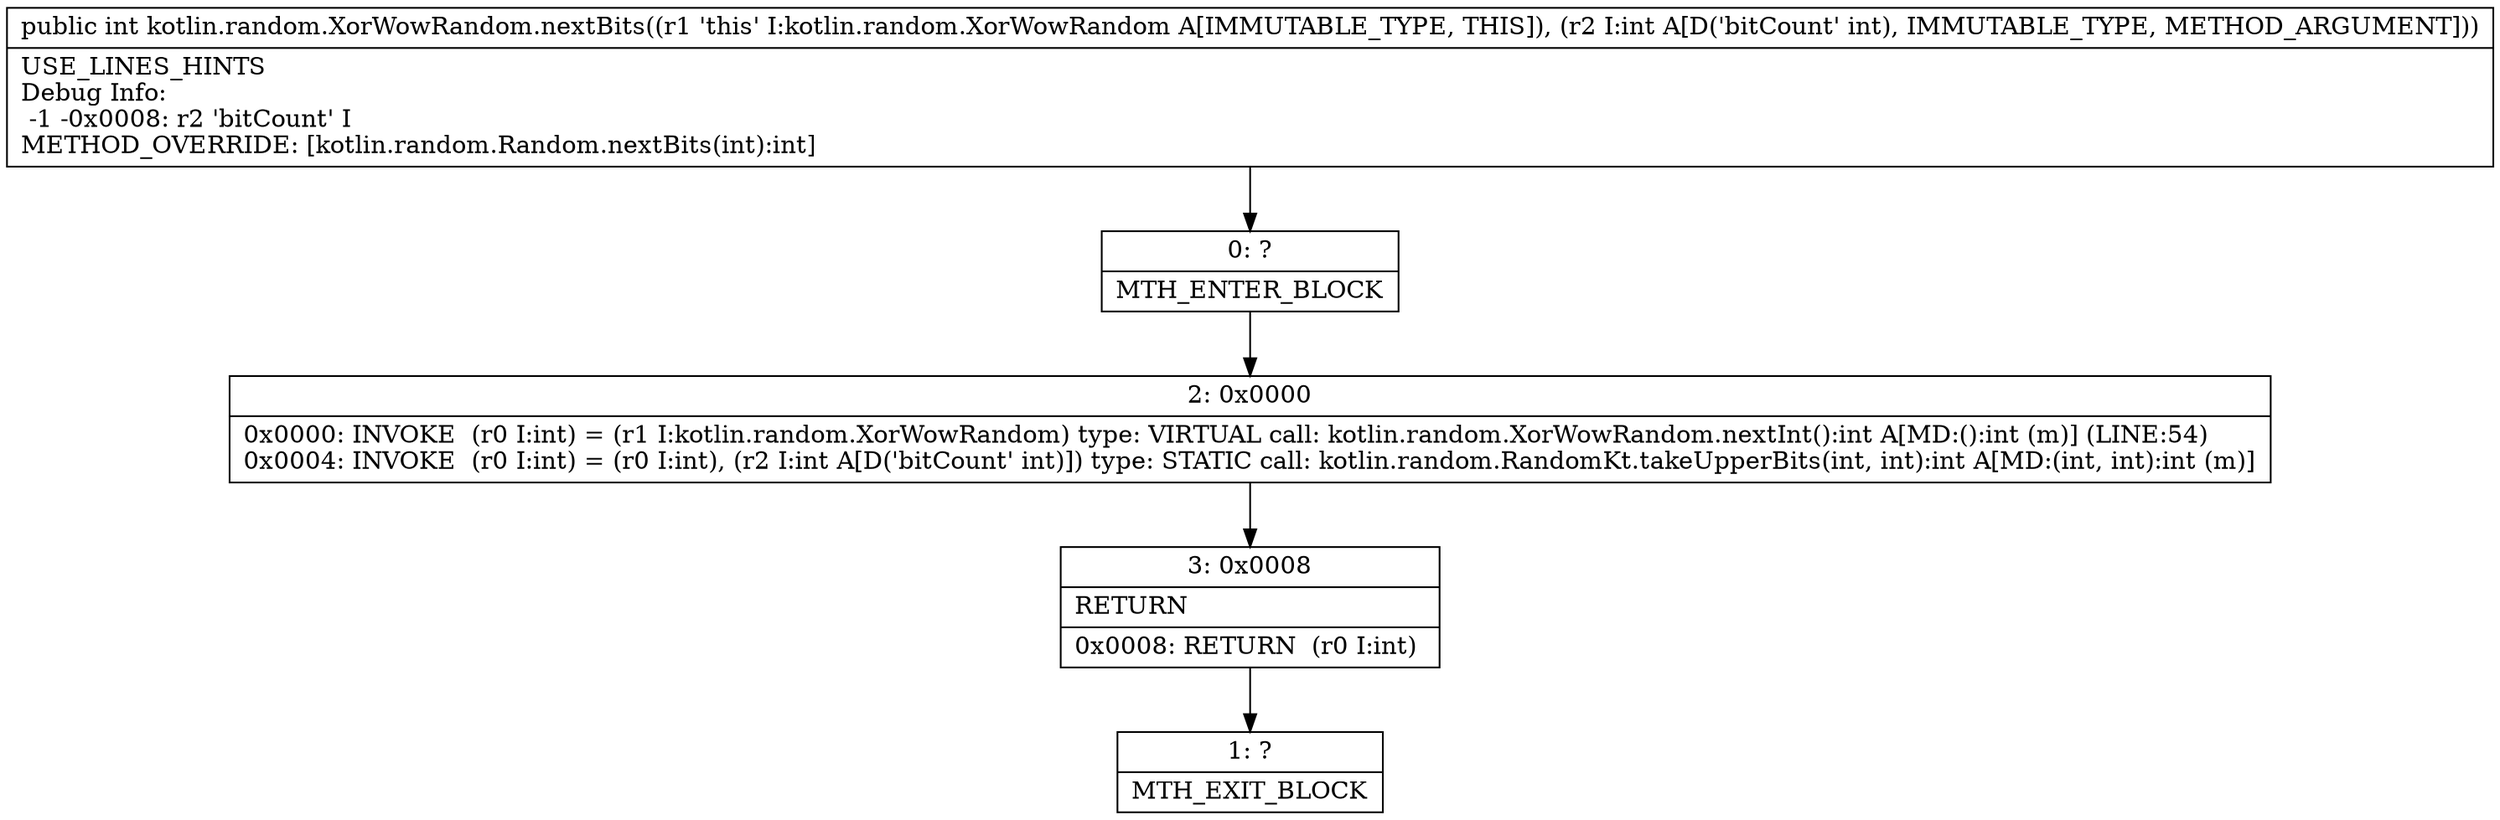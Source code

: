 digraph "CFG forkotlin.random.XorWowRandom.nextBits(I)I" {
Node_0 [shape=record,label="{0\:\ ?|MTH_ENTER_BLOCK\l}"];
Node_2 [shape=record,label="{2\:\ 0x0000|0x0000: INVOKE  (r0 I:int) = (r1 I:kotlin.random.XorWowRandom) type: VIRTUAL call: kotlin.random.XorWowRandom.nextInt():int A[MD:():int (m)] (LINE:54)\l0x0004: INVOKE  (r0 I:int) = (r0 I:int), (r2 I:int A[D('bitCount' int)]) type: STATIC call: kotlin.random.RandomKt.takeUpperBits(int, int):int A[MD:(int, int):int (m)]\l}"];
Node_3 [shape=record,label="{3\:\ 0x0008|RETURN\l|0x0008: RETURN  (r0 I:int) \l}"];
Node_1 [shape=record,label="{1\:\ ?|MTH_EXIT_BLOCK\l}"];
MethodNode[shape=record,label="{public int kotlin.random.XorWowRandom.nextBits((r1 'this' I:kotlin.random.XorWowRandom A[IMMUTABLE_TYPE, THIS]), (r2 I:int A[D('bitCount' int), IMMUTABLE_TYPE, METHOD_ARGUMENT]))  | USE_LINES_HINTS\lDebug Info:\l  \-1 \-0x0008: r2 'bitCount' I\lMETHOD_OVERRIDE: [kotlin.random.Random.nextBits(int):int]\l}"];
MethodNode -> Node_0;Node_0 -> Node_2;
Node_2 -> Node_3;
Node_3 -> Node_1;
}

